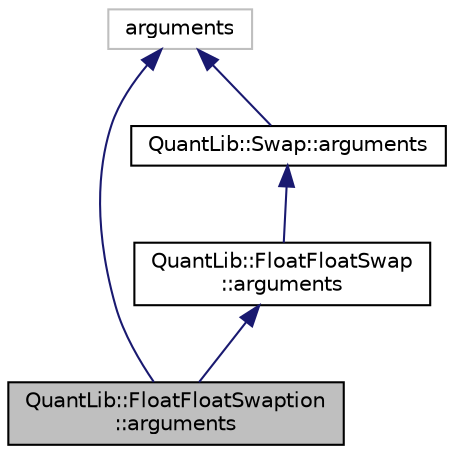 digraph "QuantLib::FloatFloatSwaption::arguments"
{
  edge [fontname="Helvetica",fontsize="10",labelfontname="Helvetica",labelfontsize="10"];
  node [fontname="Helvetica",fontsize="10",shape=record];
  Node1 [label="QuantLib::FloatFloatSwaption\l::arguments",height=0.2,width=0.4,color="black", fillcolor="grey75", style="filled", fontcolor="black"];
  Node2 -> Node1 [dir="back",color="midnightblue",fontsize="10",style="solid"];
  Node2 [label="QuantLib::FloatFloatSwap\l::arguments",height=0.2,width=0.4,color="black", fillcolor="white", style="filled",URL="$class_quant_lib_1_1_float_float_swap_1_1arguments.html",tooltip="Arguments for float float swap calculation "];
  Node3 -> Node2 [dir="back",color="midnightblue",fontsize="10",style="solid"];
  Node3 [label="QuantLib::Swap::arguments",height=0.2,width=0.4,color="black", fillcolor="white", style="filled",URL="$class_quant_lib_1_1_swap_1_1arguments.html"];
  Node4 -> Node3 [dir="back",color="midnightblue",fontsize="10",style="solid"];
  Node4 [label="arguments",height=0.2,width=0.4,color="grey75", fillcolor="white", style="filled"];
  Node4 -> Node1 [dir="back",color="midnightblue",fontsize="10",style="solid"];
}
